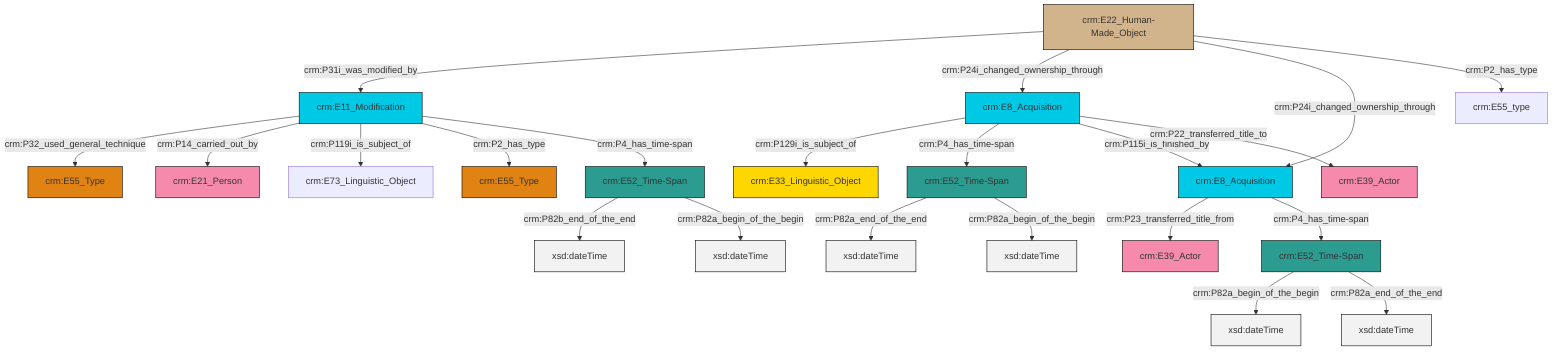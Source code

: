 graph TD
classDef Literal fill:#f2f2f2,stroke:#000000;
classDef CRM_Entity fill:#FFFFFF,stroke:#000000;
classDef Temporal_Entity fill:#00C9E6, stroke:#000000;
classDef Type fill:#E18312, stroke:#000000;
classDef Time-Span fill:#2C9C91, stroke:#000000;
classDef Appellation fill:#FFEB7F, stroke:#000000;
classDef Place fill:#008836, stroke:#000000;
classDef Persistent_Item fill:#B266B2, stroke:#000000;
classDef Conceptual_Object fill:#FFD700, stroke:#000000;
classDef Physical_Thing fill:#D2B48C, stroke:#000000;
classDef Actor fill:#f58aad, stroke:#000000;
classDef PC_Classes fill:#4ce600, stroke:#000000;
classDef Multi fill:#cccccc,stroke:#000000;

0["crm:E22_Human-Made_Object"]:::Physical_Thing -->|crm:P31i_was_modified_by| 1["crm:E11_Modification"]:::Temporal_Entity
0["crm:E22_Human-Made_Object"]:::Physical_Thing -->|crm:P24i_changed_ownership_through| 2["crm:E8_Acquisition"]:::Temporal_Entity
2["crm:E8_Acquisition"]:::Temporal_Entity -->|crm:P129i_is_subject_of| 3["crm:E33_Linguistic_Object"]:::Conceptual_Object
2["crm:E8_Acquisition"]:::Temporal_Entity -->|crm:P4_has_time-span| 4["crm:E52_Time-Span"]:::Time-Span
1["crm:E11_Modification"]:::Temporal_Entity -->|crm:P32_used_general_technique| 5["crm:E55_Type"]:::Type
6["crm:E8_Acquisition"]:::Temporal_Entity -->|crm:P23_transferred_title_from| 10["crm:E39_Actor"]:::Actor
4["crm:E52_Time-Span"]:::Time-Span -->|crm:P82a_end_of_the_end| 11[xsd:dateTime]:::Literal
12["crm:E52_Time-Span"]:::Time-Span -->|crm:P82b_end_of_the_end| 13[xsd:dateTime]:::Literal
14["crm:E52_Time-Span"]:::Time-Span -->|crm:P82a_begin_of_the_begin| 15[xsd:dateTime]:::Literal
2["crm:E8_Acquisition"]:::Temporal_Entity -->|crm:P115i_is_finished_by| 6["crm:E8_Acquisition"]:::Temporal_Entity
6["crm:E8_Acquisition"]:::Temporal_Entity -->|crm:P4_has_time-span| 14["crm:E52_Time-Span"]:::Time-Span
1["crm:E11_Modification"]:::Temporal_Entity -->|crm:P14_carried_out_by| 22["crm:E21_Person"]:::Actor
12["crm:E52_Time-Span"]:::Time-Span -->|crm:P82a_begin_of_the_begin| 23[xsd:dateTime]:::Literal
1["crm:E11_Modification"]:::Temporal_Entity -->|crm:P119i_is_subject_of| 25["crm:E73_Linguistic_Object"]:::Default
1["crm:E11_Modification"]:::Temporal_Entity -->|crm:P2_has_type| 8["crm:E55_Type"]:::Type
1["crm:E11_Modification"]:::Temporal_Entity -->|crm:P4_has_time-span| 12["crm:E52_Time-Span"]:::Time-Span
4["crm:E52_Time-Span"]:::Time-Span -->|crm:P82a_begin_of_the_begin| 26[xsd:dateTime]:::Literal
14["crm:E52_Time-Span"]:::Time-Span -->|crm:P82a_end_of_the_end| 27[xsd:dateTime]:::Literal
2["crm:E8_Acquisition"]:::Temporal_Entity -->|crm:P22_transferred_title_to| 28["crm:E39_Actor"]:::Actor
0["crm:E22_Human-Made_Object"]:::Physical_Thing -->|crm:P24i_changed_ownership_through| 6["crm:E8_Acquisition"]:::Temporal_Entity
0["crm:E22_Human-Made_Object"]:::Physical_Thing -->|crm:P2_has_type| 20["crm:E55_type"]:::Default